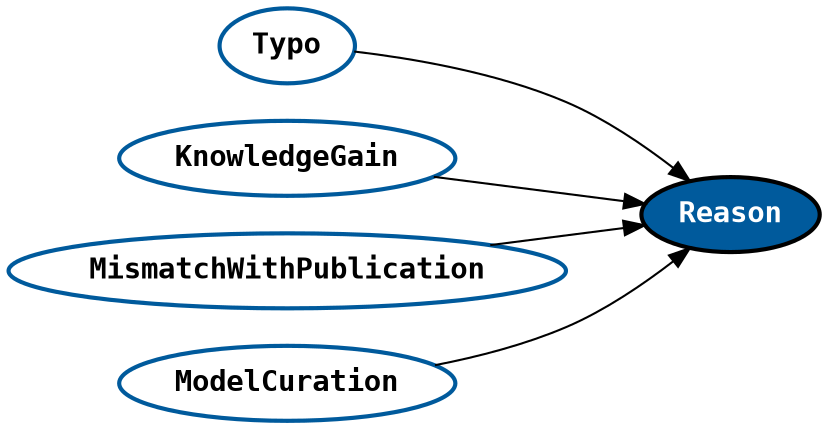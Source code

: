 digraph intro {
rankdir=LR;
edge [len=2];
node [color="#005A9C",fontname = "DejaVu Sans Mono bold", style="bold"];

top [color="#000000", style="filled,bold", fillcolor="#005A9C", fontcolor="#ffffff", label="Reason"];



"Typo" -> top;
"KnowledgeGain" -> top;
"MismatchWithPublication" -> top;
"ModelCuration" -> top;

}

